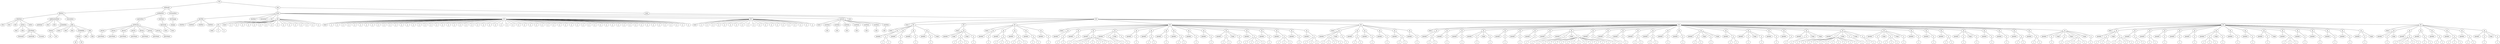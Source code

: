 graph Tree {
	"t0" [label = "TEI"];
	"t1" [label = "teiHeader"];
	"t2" [label = "fileDesc"];
	"t3" [label = "titleStmt"];
	"t4" [label = "title"];
	"t5" [label = "title"];
	"t6" [label = "title"];
	"t7" [label = "author"];
	"t8" [label = "idno"];
	"t9" [label = "idno"];
	"t10" [label = "persName"];
	"t11" [label = "forename"];
	"t12" [label = "nameLink"];
	"t13" [label = "surname"];
	"t14" [label = "editor"];
	"t15" [label = "publicationStmt"];
	"t16" [label = "publisher"];
	"t17" [label = "idno"];
	"t18" [label = "idno"];
	"t19" [label = "availability"];
	"t20" [label = "licence"];
	"t21" [label = "ab"];
	"t22" [label = "ref"];
	"t23" [label = "sourceDesc"];
	"t24" [label = "bibl"];
	"t25" [label = "name"];
	"t26" [label = "idno"];
	"t27" [label = "idno"];
	"t28" [label = "availability"];
	"t29" [label = "licence"];
	"t30" [label = "ab"];
	"t31" [label = "ref"];
	"t32" [label = "bibl"];
	"t33" [label = "date"];
	"t34" [label = "idno"];
	"t35" [label = "profileDesc"];
	"t36" [label = "particDesc"];
	"t37" [label = "listPerson"];
	"t38" [label = "person"];
	"t39" [label = "persName"];
	"t40" [label = "person"];
	"t41" [label = "persName"];
	"t42" [label = "person"];
	"t43" [label = "persName"];
	"t44" [label = "person"];
	"t45" [label = "persName"];
	"t46" [label = "person"];
	"t47" [label = "persName"];
	"t48" [label = "person"];
	"t49" [label = "persName"];
	"t50" [label = "person"];
	"t51" [label = "persName"];
	"t52" [label = "textClass"];
	"t53" [label = "keywords"];
	"t54" [label = "term"];
	"t55" [label = "term"];
	"t56" [label = "revisionDesc"];
	"t57" [label = "listChange"];
	"t58" [label = "change"];
	"t59" [label = "text"];
	"t60" [label = "front"];
	"t61" [label = "docTitle"];
	"t62" [label = "titlePart"];
	"t63" [label = "titlePart"];
	"t64" [label = "titlePart"];
	"t65" [label = "titlePart"];
	"t66" [label = "docDate"];
	"t67" [label = "docAuthor"];
	"t68" [label = "div"];
	"t69" [label = "div"];
	"t70" [label = "head"];
	"t71" [label = "p"];
	"t72" [label = "p"];
	"t73" [label = "div"];
	"t74" [label = "head"];
	"t75" [label = "p"];
	"t76" [label = "p"];
	"t77" [label = "p"];
	"t78" [label = "p"];
	"t79" [label = "p"];
	"t80" [label = "p"];
	"t81" [label = "p"];
	"t82" [label = "p"];
	"t83" [label = "p"];
	"t84" [label = "p"];
	"t85" [label = "p"];
	"t86" [label = "p"];
	"t87" [label = "p"];
	"t88" [label = "p"];
	"t89" [label = "p"];
	"t90" [label = "p"];
	"t91" [label = "div"];
	"t92" [label = "head"];
	"t93" [label = "p"];
	"t94" [label = "p"];
	"t95" [label = "p"];
	"t96" [label = "p"];
	"t97" [label = "p"];
	"t98" [label = "p"];
	"t99" [label = "p"];
	"t100" [label = "p"];
	"t101" [label = "p"];
	"t102" [label = "p"];
	"t103" [label = "p"];
	"t104" [label = "p"];
	"t105" [label = "p"];
	"t106" [label = "p"];
	"t107" [label = "p"];
	"t108" [label = "p"];
	"t109" [label = "p"];
	"t110" [label = "p"];
	"t111" [label = "p"];
	"t112" [label = "p"];
	"t113" [label = "p"];
	"t114" [label = "p"];
	"t115" [label = "p"];
	"t116" [label = "p"];
	"t117" [label = "p"];
	"t118" [label = "p"];
	"t119" [label = "p"];
	"t120" [label = "p"];
	"t121" [label = "p"];
	"t122" [label = "p"];
	"t123" [label = "p"];
	"t124" [label = "p"];
	"t125" [label = "p"];
	"t126" [label = "p"];
	"t127" [label = "p"];
	"t128" [label = "p"];
	"t129" [label = "p"];
	"t130" [label = "p"];
	"t131" [label = "p"];
	"t132" [label = "p"];
	"t133" [label = "p"];
	"t134" [label = "p"];
	"t135" [label = "p"];
	"t136" [label = "p"];
	"t137" [label = "p"];
	"t138" [label = "p"];
	"t139" [label = "p"];
	"t140" [label = "p"];
	"t141" [label = "p"];
	"t142" [label = "p"];
	"t143" [label = "p"];
	"t144" [label = "p"];
	"t145" [label = "p"];
	"t146" [label = "p"];
	"t147" [label = "p"];
	"t148" [label = "p"];
	"t149" [label = "p"];
	"t150" [label = "p"];
	"t151" [label = "p"];
	"t152" [label = "p"];
	"t153" [label = "p"];
	"t154" [label = "p"];
	"t155" [label = "div"];
	"t156" [label = "head"];
	"t157" [label = "p"];
	"t158" [label = "p"];
	"t159" [label = "p"];
	"t160" [label = "p"];
	"t161" [label = "p"];
	"t162" [label = "p"];
	"t163" [label = "p"];
	"t164" [label = "p"];
	"t165" [label = "p"];
	"t166" [label = "p"];
	"t167" [label = "p"];
	"t168" [label = "p"];
	"t169" [label = "p"];
	"t170" [label = "p"];
	"t171" [label = "p"];
	"t172" [label = "p"];
	"t173" [label = "p"];
	"t174" [label = "p"];
	"t175" [label = "p"];
	"t176" [label = "p"];
	"t177" [label = "castList"];
	"t178" [label = "head"];
	"t179" [label = "castItem"];
	"t180" [label = "role"];
	"t181" [label = "castItem"];
	"t182" [label = "role"];
	"t183" [label = "castItem"];
	"t184" [label = "role"];
	"t185" [label = "castItem"];
	"t186" [label = "role"];
	"t187" [label = "castItem"];
	"t188" [label = "role"];
	"t189" [label = "castItem"];
	"t190" [label = "role"];
	"t191" [label = "castItem"];
	"t192" [label = "role"];
	"t193" [label = "note"];
	"t194" [label = "body"];
	"t195" [label = "div"];
	"t196" [label = "head"];
	"t197" [label = "div"];
	"t198" [label = "head"];
	"t199" [label = "sp"];
	"t200" [label = "speaker"];
	"t201" [label = "p"];
	"t202" [label = "s"];
	"t203" [label = "s"];
	"t204" [label = "sp"];
	"t205" [label = "speaker"];
	"t206" [label = "p"];
	"t207" [label = "s"];
	"t208" [label = "sp"];
	"t209" [label = "speaker"];
	"t210" [label = "p"];
	"t211" [label = "s"];
	"t212" [label = "sp"];
	"t213" [label = "speaker"];
	"t214" [label = "p"];
	"t215" [label = "s"];
	"t216" [label = "stage"];
	"t217" [label = "div"];
	"t218" [label = "head"];
	"t219" [label = "sp"];
	"t220" [label = "speaker"];
	"t221" [label = "stage"];
	"t222" [label = "p"];
	"t223" [label = "s"];
	"t224" [label = "s"];
	"t225" [label = "s"];
	"t226" [label = "stage"];
	"t227" [label = "p"];
	"t228" [label = "s"];
	"t229" [label = "div"];
	"t230" [label = "head"];
	"t231" [label = "sp"];
	"t232" [label = "speaker"];
	"t233" [label = "p"];
	"t234" [label = "s"];
	"t235" [label = "sp"];
	"t236" [label = "speaker"];
	"t237" [label = "p"];
	"t238" [label = "s"];
	"t239" [label = "s"];
	"t240" [label = "s"];
	"t241" [label = "sp"];
	"t242" [label = "speaker"];
	"t243" [label = "p"];
	"t244" [label = "s"];
	"t245" [label = "s"];
	"t246" [label = "s"];
	"t247" [label = "sp"];
	"t248" [label = "speaker"];
	"t249" [label = "p"];
	"t250" [label = "s"];
	"t251" [label = "s"];
	"t252" [label = "sp"];
	"t253" [label = "speaker"];
	"t254" [label = "p"];
	"t255" [label = "s"];
	"t256" [label = "div"];
	"t257" [label = "head"];
	"t258" [label = "sp"];
	"t259" [label = "speaker"];
	"t260" [label = "p"];
	"t261" [label = "s"];
	"t262" [label = "s"];
	"t263" [label = "sp"];
	"t264" [label = "speaker"];
	"t265" [label = "p"];
	"t266" [label = "s"];
	"t267" [label = "sp"];
	"t268" [label = "speaker"];
	"t269" [label = "p"];
	"t270" [label = "s"];
	"t271" [label = "s"];
	"t272" [label = "s"];
	"t273" [label = "s"];
	"t274" [label = "s"];
	"t275" [label = "s"];
	"t276" [label = "s"];
	"t277" [label = "sp"];
	"t278" [label = "speaker"];
	"t279" [label = "p"];
	"t280" [label = "s"];
	"t281" [label = "s"];
	"t282" [label = "stage"];
	"t283" [label = "p"];
	"t284" [label = "s"];
	"t285" [label = "sp"];
	"t286" [label = "speaker"];
	"t287" [label = "p"];
	"t288" [label = "s"];
	"t289" [label = "sp"];
	"t290" [label = "speaker"];
	"t291" [label = "p"];
	"t292" [label = "s"];
	"t293" [label = "s"];
	"t294" [label = "sp"];
	"t295" [label = "speaker"];
	"t296" [label = "p"];
	"t297" [label = "s"];
	"t298" [label = "sp"];
	"t299" [label = "speaker"];
	"t300" [label = "p"];
	"t301" [label = "s"];
	"t302" [label = "s"];
	"t303" [label = "sp"];
	"t304" [label = "speaker"];
	"t305" [label = "p"];
	"t306" [label = "s"];
	"t307" [label = "sp"];
	"t308" [label = "speaker"];
	"t309" [label = "p"];
	"t310" [label = "s"];
	"t311" [label = "sp"];
	"t312" [label = "speaker"];
	"t313" [label = "p"];
	"t314" [label = "s"];
	"t315" [label = "s"];
	"t316" [label = "stage"];
	"t317" [label = "p"];
	"t318" [label = "s"];
	"t319" [label = "sp"];
	"t320" [label = "speaker"];
	"t321" [label = "p"];
	"t322" [label = "s"];
	"t323" [label = "s"];
	"t324" [label = "s"];
	"t325" [label = "s"];
	"t326" [label = "sp"];
	"t327" [label = "speaker"];
	"t328" [label = "p"];
	"t329" [label = "s"];
	"t330" [label = "sp"];
	"t331" [label = "speaker"];
	"t332" [label = "p"];
	"t333" [label = "s"];
	"t334" [label = "s"];
	"t335" [label = "s"];
	"t336" [label = "sp"];
	"t337" [label = "speaker"];
	"t338" [label = "p"];
	"t339" [label = "s"];
	"t340" [label = "sp"];
	"t341" [label = "speaker"];
	"t342" [label = "p"];
	"t343" [label = "s"];
	"t344" [label = "s"];
	"t345" [label = "s"];
	"t346" [label = "div"];
	"t347" [label = "head"];
	"t348" [label = "sp"];
	"t349" [label = "speaker"];
	"t350" [label = "p"];
	"t351" [label = "s"];
	"t352" [label = "s"];
	"t353" [label = "s"];
	"t354" [label = "s"];
	"t355" [label = "stage"];
	"t356" [label = "p"];
	"t357" [label = "s"];
	"t358" [label = "sp"];
	"t359" [label = "speaker"];
	"t360" [label = "p"];
	"t361" [label = "s"];
	"t362" [label = "s"];
	"t363" [label = "sp"];
	"t364" [label = "speaker"];
	"t365" [label = "p"];
	"t366" [label = "s"];
	"t367" [label = "sp"];
	"t368" [label = "speaker"];
	"t369" [label = "p"];
	"t370" [label = "s"];
	"t371" [label = "sp"];
	"t372" [label = "speaker"];
	"t373" [label = "p"];
	"t374" [label = "s"];
	"t375" [label = "s"];
	"t376" [label = "sp"];
	"t377" [label = "speaker"];
	"t378" [label = "p"];
	"t379" [label = "s"];
	"t380" [label = "div"];
	"t381" [label = "head"];
	"t382" [label = "sp"];
	"t383" [label = "speaker"];
	"t384" [label = "p"];
	"t385" [label = "s"];
	"t386" [label = "s"];
	"t387" [label = "sp"];
	"t388" [label = "speaker"];
	"t389" [label = "p"];
	"t390" [label = "s"];
	"t391" [label = "sp"];
	"t392" [label = "speaker"];
	"t393" [label = "p"];
	"t394" [label = "s"];
	"t395" [label = "sp"];
	"t396" [label = "speaker"];
	"t397" [label = "p"];
	"t398" [label = "s"];
	"t399" [label = "stage"];
	"t400" [label = "p"];
	"t401" [label = "s"];
	"t402" [label = "sp"];
	"t403" [label = "speaker"];
	"t404" [label = "p"];
	"t405" [label = "s"];
	"t406" [label = "sp"];
	"t407" [label = "speaker"];
	"t408" [label = "p"];
	"t409" [label = "s"];
	"t410" [label = "sp"];
	"t411" [label = "speaker"];
	"t412" [label = "p"];
	"t413" [label = "s"];
	"t414" [label = "sp"];
	"t415" [label = "speaker"];
	"t416" [label = "p"];
	"t417" [label = "s"];
	"t418" [label = "sp"];
	"t419" [label = "speaker"];
	"t420" [label = "p"];
	"t421" [label = "s"];
	"t422" [label = "stage"];
	"t423" [label = "p"];
	"t424" [label = "s"];
	"t425" [label = "s"];
	"t426" [label = "s"];
	"t427" [label = "s"];
	"t428" [label = "s"];
	"t429" [label = "s"];
	"t430" [label = "s"];
	"t431" [label = "s"];
	"t432" [label = "s"];
	"t433" [label = "s"];
	"t434" [label = "s"];
	"t435" [label = "s"];
	"t436" [label = "sp"];
	"t437" [label = "speaker"];
	"t438" [label = "p"];
	"t439" [label = "s"];
	"t440" [label = "sp"];
	"t441" [label = "speaker"];
	"t442" [label = "p"];
	"t443" [label = "s"];
	"t444" [label = "sp"];
	"t445" [label = "speaker"];
	"t446" [label = "p"];
	"t447" [label = "s"];
	"t448" [label = "sp"];
	"t449" [label = "speaker"];
	"t450" [label = "p"];
	"t451" [label = "s"];
	"t452" [label = "s"];
	"t453" [label = "sp"];
	"t454" [label = "speaker"];
	"t455" [label = "p"];
	"t456" [label = "s"];
	"t457" [label = "s"];
	"t458" [label = "sp"];
	"t459" [label = "speaker"];
	"t460" [label = "p"];
	"t461" [label = "s"];
	"t462" [label = "sp"];
	"t463" [label = "speaker"];
	"t464" [label = "p"];
	"t465" [label = "s"];
	"t466" [label = "sp"];
	"t467" [label = "speaker"];
	"t468" [label = "p"];
	"t469" [label = "s"];
	"t470" [label = "s"];
	"t471" [label = "stage"];
	"t472" [label = "p"];
	"t473" [label = "s"];
	"t474" [label = "stage"];
	"t475" [label = "sp"];
	"t476" [label = "speaker"];
	"t477" [label = "p"];
	"t478" [label = "s"];
	"t479" [label = "s"];
	"t480" [label = "sp"];
	"t481" [label = "speaker"];
	"t482" [label = "p"];
	"t483" [label = "s"];
	"t484" [label = "stage"];
	"t485" [label = "p"];
	"t486" [label = "s"];
	"t487" [label = "sp"];
	"t488" [label = "speaker"];
	"t489" [label = "p"];
	"t490" [label = "s"];
	"t491" [label = "sp"];
	"t492" [label = "speaker"];
	"t493" [label = "p"];
	"t494" [label = "s"];
	"t495" [label = "sp"];
	"t496" [label = "speaker"];
	"t497" [label = "p"];
	"t498" [label = "s"];
	"t499" [label = "stage"];
	"t500" [label = "stage"];
	"t501" [label = "sp"];
	"t502" [label = "speaker"];
	"t503" [label = "p"];
	"t504" [label = "s"];
	"t505" [label = "s"];
	"t506" [label = "s"];
	"t507" [label = "s"];
	"t508" [label = "s"];
	"t509" [label = "s"];
	"t510" [label = "s"];
	"t511" [label = "s"];
	"t512" [label = "s"];
	"t513" [label = "s"];
	"t514" [label = "s"];
	"t515" [label = "stage"];
	"t516" [label = "p"];
	"t517" [label = "s"];
	"t518" [label = "stage"];
	"t519" [label = "p"];
	"t520" [label = "s"];
	"t521" [label = "s"];
	"t522" [label = "sp"];
	"t523" [label = "speaker"];
	"t524" [label = "p"];
	"t525" [label = "s"];
	"t526" [label = "stage"];
	"t527" [label = "p"];
	"t528" [label = "s"];
	"t529" [label = "s"];
	"t530" [label = "s"];
	"t531" [label = "stage"];
	"t532" [label = "p"];
	"t533" [label = "s"];
	"t534" [label = "sp"];
	"t535" [label = "speaker"];
	"t536" [label = "p"];
	"t537" [label = "s"];
	"t538" [label = "sp"];
	"t539" [label = "speaker"];
	"t540" [label = "p"];
	"t541" [label = "s"];
	"t542" [label = "sp"];
	"t543" [label = "speaker"];
	"t544" [label = "p"];
	"t545" [label = "s"];
	"t546" [label = "s"];
	"t547" [label = "sp"];
	"t548" [label = "speaker"];
	"t549" [label = "p"];
	"t550" [label = "s"];
	"t551" [label = "stage"];
	"t552" [label = "p"];
	"t553" [label = "s"];
	"t554" [label = "sp"];
	"t555" [label = "speaker"];
	"t556" [label = "p"];
	"t557" [label = "s"];
	"t558" [label = "sp"];
	"t559" [label = "speaker"];
	"t560" [label = "p"];
	"t561" [label = "s"];
	"t562" [label = "sp"];
	"t563" [label = "speaker"];
	"t564" [label = "p"];
	"t565" [label = "s"];
	"t566" [label = "s"];
	"t567" [label = "sp"];
	"t568" [label = "speaker"];
	"t569" [label = "p"];
	"t570" [label = "s"];
	"t571" [label = "s"];
	"t572" [label = "sp"];
	"t573" [label = "speaker"];
	"t574" [label = "p"];
	"t575" [label = "s"];
	"t576" [label = "stage"];
	"t577" [label = "p"];
	"t578" [label = "s"];
	"t579" [label = "stage"];
	"t580" [label = "p"];
	"t581" [label = "s"];
	"t582" [label = "s"];
	"t583" [label = "s"];
	"t584" [label = "s"];
	"t585" [label = "stage"];
	"t586" [label = "p"];
	"t587" [label = "s"];
	"t588" [label = "div"];
	"t589" [label = "head"];
	"t590" [label = "sp"];
	"t591" [label = "speaker"];
	"t592" [label = "p"];
	"t593" [label = "s"];
	"t594" [label = "s"];
	"t595" [label = "s"];
	"t596" [label = "stage"];
	"t597" [label = "p"];
	"t598" [label = "s"];
	"t599" [label = "s"];
	"t600" [label = "s"];
	"t601" [label = "s"];
	"t602" [label = "sp"];
	"t603" [label = "speaker"];
	"t604" [label = "p"];
	"t605" [label = "s"];
	"t606" [label = "s"];
	"t607" [label = "sp"];
	"t608" [label = "speaker"];
	"t609" [label = "p"];
	"t610" [label = "s"];
	"t611" [label = "s"];
	"t612" [label = "sp"];
	"t613" [label = "speaker"];
	"t614" [label = "p"];
	"t615" [label = "s"];
	"t616" [label = "sp"];
	"t617" [label = "speaker"];
	"t618" [label = "p"];
	"t619" [label = "s"];
	"t620" [label = "sp"];
	"t621" [label = "speaker"];
	"t622" [label = "p"];
	"t623" [label = "s"];
	"t624" [label = "sp"];
	"t625" [label = "speaker"];
	"t626" [label = "p"];
	"t627" [label = "s"];
	"t628" [label = "s"];
	"t629" [label = "s"];
	"t630" [label = "stage"];
	"t631" [label = "p"];
	"t632" [label = "s"];
	"t633" [label = "sp"];
	"t634" [label = "speaker"];
	"t635" [label = "p"];
	"t636" [label = "s"];
	"t637" [label = "sp"];
	"t638" [label = "speaker"];
	"t639" [label = "p"];
	"t640" [label = "s"];
	"t641" [label = "sp"];
	"t642" [label = "speaker"];
	"t643" [label = "p"];
	"t644" [label = "s"];
	"t645" [label = "stage"];
	"t646" [label = "sp"];
	"t647" [label = "speaker"];
	"t648" [label = "p"];
	"t649" [label = "s"];
	"t650" [label = "s"];
	"t651" [label = "s"];
	"t652" [label = "sp"];
	"t653" [label = "speaker"];
	"t654" [label = "p"];
	"t655" [label = "s"];
	"t656" [label = "sp"];
	"t657" [label = "speaker"];
	"t658" [label = "p"];
	"t659" [label = "s"];
	"t660" [label = "sp"];
	"t661" [label = "speaker"];
	"t662" [label = "p"];
	"t663" [label = "s"];
	"t664" [label = "sp"];
	"t665" [label = "speaker"];
	"t666" [label = "p"];
	"t667" [label = "s"];
	"t668" [label = "sp"];
	"t669" [label = "speaker"];
	"t670" [label = "p"];
	"t671" [label = "s"];
	"t672" [label = "stage"];
	"t673" [label = "div"];
	"t674" [label = "head"];
	"t675" [label = "sp"];
	"t676" [label = "speaker"];
	"t677" [label = "p"];
	"t678" [label = "s"];
	"t679" [label = "stage"];
	"t680" [label = "sp"];
	"t681" [label = "speaker"];
	"t682" [label = "p"];
	"t683" [label = "s"];
	"t684" [label = "s"];
	"t685" [label = "s"];
	"t686" [label = "s"];
	"t687" [label = "s"];
	"t688" [label = "sp"];
	"t689" [label = "speaker"];
	"t690" [label = "p"];
	"t691" [label = "s"];
	"t692" [label = "s"];
	"t693" [label = "sp"];
	"t694" [label = "speaker"];
	"t695" [label = "p"];
	"t696" [label = "s"];
	"t697" [label = "s"];
	"t698" [label = "sp"];
	"t699" [label = "speaker"];
	"t700" [label = "p"];
	"t701" [label = "s"];
	"t702" [label = "s"];
	"t703" [label = "s"];
	"t704" [label = "sp"];
	"t705" [label = "speaker"];
	"t706" [label = "p"];
	"t707" [label = "s"];
	"t708" [label = "s"];
	"t709" [label = "sp"];
	"t710" [label = "speaker"];
	"t711" [label = "p"];
	"t712" [label = "s"];
	"t713" [label = "stage"];
	"t714" [label = "p"];
	"t715" [label = "s"];
	"t0" -- "t1";
	"t1" -- "t2";
	"t2" -- "t3";
	"t3" -- "t4";
	"t3" -- "t5";
	"t3" -- "t6";
	"t3" -- "t7";
	"t7" -- "t8";
	"t7" -- "t9";
	"t7" -- "t10";
	"t10" -- "t11";
	"t10" -- "t12";
	"t10" -- "t13";
	"t3" -- "t14";
	"t2" -- "t15";
	"t15" -- "t16";
	"t15" -- "t17";
	"t15" -- "t18";
	"t15" -- "t19";
	"t19" -- "t20";
	"t20" -- "t21";
	"t20" -- "t22";
	"t2" -- "t23";
	"t23" -- "t24";
	"t24" -- "t25";
	"t24" -- "t26";
	"t24" -- "t27";
	"t24" -- "t28";
	"t28" -- "t29";
	"t29" -- "t30";
	"t29" -- "t31";
	"t24" -- "t32";
	"t32" -- "t33";
	"t32" -- "t34";
	"t1" -- "t35";
	"t35" -- "t36";
	"t36" -- "t37";
	"t37" -- "t38";
	"t38" -- "t39";
	"t37" -- "t40";
	"t40" -- "t41";
	"t37" -- "t42";
	"t42" -- "t43";
	"t37" -- "t44";
	"t44" -- "t45";
	"t37" -- "t46";
	"t46" -- "t47";
	"t37" -- "t48";
	"t48" -- "t49";
	"t37" -- "t50";
	"t50" -- "t51";
	"t35" -- "t52";
	"t52" -- "t53";
	"t53" -- "t54";
	"t53" -- "t55";
	"t1" -- "t56";
	"t56" -- "t57";
	"t57" -- "t58";
	"t0" -- "t59";
	"t59" -- "t60";
	"t60" -- "t61";
	"t61" -- "t62";
	"t61" -- "t63";
	"t61" -- "t64";
	"t61" -- "t65";
	"t60" -- "t66";
	"t60" -- "t67";
	"t60" -- "t68";
	"t68" -- "t69";
	"t69" -- "t70";
	"t69" -- "t71";
	"t69" -- "t72";
	"t60" -- "t73";
	"t73" -- "t74";
	"t73" -- "t75";
	"t73" -- "t76";
	"t73" -- "t77";
	"t73" -- "t78";
	"t73" -- "t79";
	"t73" -- "t80";
	"t73" -- "t81";
	"t73" -- "t82";
	"t73" -- "t83";
	"t73" -- "t84";
	"t73" -- "t85";
	"t73" -- "t86";
	"t73" -- "t87";
	"t73" -- "t88";
	"t73" -- "t89";
	"t73" -- "t90";
	"t60" -- "t91";
	"t91" -- "t92";
	"t91" -- "t93";
	"t91" -- "t94";
	"t91" -- "t95";
	"t91" -- "t96";
	"t91" -- "t97";
	"t91" -- "t98";
	"t91" -- "t99";
	"t91" -- "t100";
	"t91" -- "t101";
	"t91" -- "t102";
	"t91" -- "t103";
	"t91" -- "t104";
	"t91" -- "t105";
	"t91" -- "t106";
	"t91" -- "t107";
	"t91" -- "t108";
	"t91" -- "t109";
	"t91" -- "t110";
	"t91" -- "t111";
	"t91" -- "t112";
	"t91" -- "t113";
	"t91" -- "t114";
	"t91" -- "t115";
	"t91" -- "t116";
	"t91" -- "t117";
	"t91" -- "t118";
	"t91" -- "t119";
	"t91" -- "t120";
	"t91" -- "t121";
	"t91" -- "t122";
	"t91" -- "t123";
	"t91" -- "t124";
	"t91" -- "t125";
	"t91" -- "t126";
	"t91" -- "t127";
	"t91" -- "t128";
	"t91" -- "t129";
	"t91" -- "t130";
	"t91" -- "t131";
	"t91" -- "t132";
	"t91" -- "t133";
	"t91" -- "t134";
	"t91" -- "t135";
	"t91" -- "t136";
	"t91" -- "t137";
	"t91" -- "t138";
	"t91" -- "t139";
	"t91" -- "t140";
	"t91" -- "t141";
	"t91" -- "t142";
	"t91" -- "t143";
	"t91" -- "t144";
	"t91" -- "t145";
	"t91" -- "t146";
	"t91" -- "t147";
	"t91" -- "t148";
	"t91" -- "t149";
	"t91" -- "t150";
	"t91" -- "t151";
	"t91" -- "t152";
	"t91" -- "t153";
	"t91" -- "t154";
	"t60" -- "t155";
	"t155" -- "t156";
	"t155" -- "t157";
	"t155" -- "t158";
	"t155" -- "t159";
	"t155" -- "t160";
	"t155" -- "t161";
	"t155" -- "t162";
	"t155" -- "t163";
	"t155" -- "t164";
	"t155" -- "t165";
	"t155" -- "t166";
	"t155" -- "t167";
	"t155" -- "t168";
	"t155" -- "t169";
	"t155" -- "t170";
	"t155" -- "t171";
	"t155" -- "t172";
	"t155" -- "t173";
	"t155" -- "t174";
	"t155" -- "t175";
	"t155" -- "t176";
	"t60" -- "t177";
	"t177" -- "t178";
	"t177" -- "t179";
	"t179" -- "t180";
	"t177" -- "t181";
	"t181" -- "t182";
	"t177" -- "t183";
	"t183" -- "t184";
	"t177" -- "t185";
	"t185" -- "t186";
	"t177" -- "t187";
	"t187" -- "t188";
	"t177" -- "t189";
	"t189" -- "t190";
	"t177" -- "t191";
	"t191" -- "t192";
	"t60" -- "t193";
	"t59" -- "t194";
	"t194" -- "t195";
	"t195" -- "t196";
	"t195" -- "t197";
	"t197" -- "t198";
	"t197" -- "t199";
	"t199" -- "t200";
	"t199" -- "t201";
	"t201" -- "t202";
	"t201" -- "t203";
	"t197" -- "t204";
	"t204" -- "t205";
	"t204" -- "t206";
	"t206" -- "t207";
	"t197" -- "t208";
	"t208" -- "t209";
	"t208" -- "t210";
	"t210" -- "t211";
	"t197" -- "t212";
	"t212" -- "t213";
	"t212" -- "t214";
	"t214" -- "t215";
	"t212" -- "t216";
	"t195" -- "t217";
	"t217" -- "t218";
	"t217" -- "t219";
	"t219" -- "t220";
	"t219" -- "t221";
	"t219" -- "t222";
	"t222" -- "t223";
	"t222" -- "t224";
	"t222" -- "t225";
	"t219" -- "t226";
	"t219" -- "t227";
	"t227" -- "t228";
	"t195" -- "t229";
	"t229" -- "t230";
	"t229" -- "t231";
	"t231" -- "t232";
	"t231" -- "t233";
	"t233" -- "t234";
	"t229" -- "t235";
	"t235" -- "t236";
	"t235" -- "t237";
	"t237" -- "t238";
	"t237" -- "t239";
	"t237" -- "t240";
	"t229" -- "t241";
	"t241" -- "t242";
	"t241" -- "t243";
	"t243" -- "t244";
	"t243" -- "t245";
	"t243" -- "t246";
	"t229" -- "t247";
	"t247" -- "t248";
	"t247" -- "t249";
	"t249" -- "t250";
	"t249" -- "t251";
	"t229" -- "t252";
	"t252" -- "t253";
	"t252" -- "t254";
	"t254" -- "t255";
	"t195" -- "t256";
	"t256" -- "t257";
	"t256" -- "t258";
	"t258" -- "t259";
	"t258" -- "t260";
	"t260" -- "t261";
	"t260" -- "t262";
	"t256" -- "t263";
	"t263" -- "t264";
	"t263" -- "t265";
	"t265" -- "t266";
	"t256" -- "t267";
	"t267" -- "t268";
	"t267" -- "t269";
	"t269" -- "t270";
	"t269" -- "t271";
	"t269" -- "t272";
	"t269" -- "t273";
	"t269" -- "t274";
	"t269" -- "t275";
	"t269" -- "t276";
	"t256" -- "t277";
	"t277" -- "t278";
	"t277" -- "t279";
	"t279" -- "t280";
	"t279" -- "t281";
	"t277" -- "t282";
	"t277" -- "t283";
	"t283" -- "t284";
	"t256" -- "t285";
	"t285" -- "t286";
	"t285" -- "t287";
	"t287" -- "t288";
	"t256" -- "t289";
	"t289" -- "t290";
	"t289" -- "t291";
	"t291" -- "t292";
	"t291" -- "t293";
	"t256" -- "t294";
	"t294" -- "t295";
	"t294" -- "t296";
	"t296" -- "t297";
	"t256" -- "t298";
	"t298" -- "t299";
	"t298" -- "t300";
	"t300" -- "t301";
	"t300" -- "t302";
	"t256" -- "t303";
	"t303" -- "t304";
	"t303" -- "t305";
	"t305" -- "t306";
	"t256" -- "t307";
	"t307" -- "t308";
	"t307" -- "t309";
	"t309" -- "t310";
	"t256" -- "t311";
	"t311" -- "t312";
	"t311" -- "t313";
	"t313" -- "t314";
	"t313" -- "t315";
	"t311" -- "t316";
	"t311" -- "t317";
	"t317" -- "t318";
	"t256" -- "t319";
	"t319" -- "t320";
	"t319" -- "t321";
	"t321" -- "t322";
	"t321" -- "t323";
	"t321" -- "t324";
	"t321" -- "t325";
	"t256" -- "t326";
	"t326" -- "t327";
	"t326" -- "t328";
	"t328" -- "t329";
	"t256" -- "t330";
	"t330" -- "t331";
	"t330" -- "t332";
	"t332" -- "t333";
	"t332" -- "t334";
	"t332" -- "t335";
	"t256" -- "t336";
	"t336" -- "t337";
	"t336" -- "t338";
	"t338" -- "t339";
	"t256" -- "t340";
	"t340" -- "t341";
	"t340" -- "t342";
	"t342" -- "t343";
	"t342" -- "t344";
	"t342" -- "t345";
	"t195" -- "t346";
	"t346" -- "t347";
	"t346" -- "t348";
	"t348" -- "t349";
	"t348" -- "t350";
	"t350" -- "t351";
	"t350" -- "t352";
	"t350" -- "t353";
	"t350" -- "t354";
	"t348" -- "t355";
	"t348" -- "t356";
	"t356" -- "t357";
	"t346" -- "t358";
	"t358" -- "t359";
	"t358" -- "t360";
	"t360" -- "t361";
	"t360" -- "t362";
	"t346" -- "t363";
	"t363" -- "t364";
	"t363" -- "t365";
	"t365" -- "t366";
	"t346" -- "t367";
	"t367" -- "t368";
	"t367" -- "t369";
	"t369" -- "t370";
	"t346" -- "t371";
	"t371" -- "t372";
	"t371" -- "t373";
	"t373" -- "t374";
	"t373" -- "t375";
	"t346" -- "t376";
	"t376" -- "t377";
	"t376" -- "t378";
	"t378" -- "t379";
	"t195" -- "t380";
	"t380" -- "t381";
	"t380" -- "t382";
	"t382" -- "t383";
	"t382" -- "t384";
	"t384" -- "t385";
	"t384" -- "t386";
	"t380" -- "t387";
	"t387" -- "t388";
	"t387" -- "t389";
	"t389" -- "t390";
	"t380" -- "t391";
	"t391" -- "t392";
	"t391" -- "t393";
	"t393" -- "t394";
	"t380" -- "t395";
	"t395" -- "t396";
	"t395" -- "t397";
	"t397" -- "t398";
	"t395" -- "t399";
	"t395" -- "t400";
	"t400" -- "t401";
	"t380" -- "t402";
	"t402" -- "t403";
	"t402" -- "t404";
	"t404" -- "t405";
	"t380" -- "t406";
	"t406" -- "t407";
	"t406" -- "t408";
	"t408" -- "t409";
	"t380" -- "t410";
	"t410" -- "t411";
	"t410" -- "t412";
	"t412" -- "t413";
	"t380" -- "t414";
	"t414" -- "t415";
	"t414" -- "t416";
	"t416" -- "t417";
	"t380" -- "t418";
	"t418" -- "t419";
	"t418" -- "t420";
	"t420" -- "t421";
	"t418" -- "t422";
	"t418" -- "t423";
	"t423" -- "t424";
	"t423" -- "t425";
	"t423" -- "t426";
	"t423" -- "t427";
	"t423" -- "t428";
	"t423" -- "t429";
	"t423" -- "t430";
	"t423" -- "t431";
	"t423" -- "t432";
	"t423" -- "t433";
	"t423" -- "t434";
	"t423" -- "t435";
	"t380" -- "t436";
	"t436" -- "t437";
	"t436" -- "t438";
	"t438" -- "t439";
	"t380" -- "t440";
	"t440" -- "t441";
	"t440" -- "t442";
	"t442" -- "t443";
	"t380" -- "t444";
	"t444" -- "t445";
	"t444" -- "t446";
	"t446" -- "t447";
	"t380" -- "t448";
	"t448" -- "t449";
	"t448" -- "t450";
	"t450" -- "t451";
	"t450" -- "t452";
	"t380" -- "t453";
	"t453" -- "t454";
	"t453" -- "t455";
	"t455" -- "t456";
	"t455" -- "t457";
	"t380" -- "t458";
	"t458" -- "t459";
	"t458" -- "t460";
	"t460" -- "t461";
	"t380" -- "t462";
	"t462" -- "t463";
	"t462" -- "t464";
	"t464" -- "t465";
	"t380" -- "t466";
	"t466" -- "t467";
	"t466" -- "t468";
	"t468" -- "t469";
	"t468" -- "t470";
	"t466" -- "t471";
	"t466" -- "t472";
	"t472" -- "t473";
	"t466" -- "t474";
	"t380" -- "t475";
	"t475" -- "t476";
	"t475" -- "t477";
	"t477" -- "t478";
	"t477" -- "t479";
	"t380" -- "t480";
	"t480" -- "t481";
	"t480" -- "t482";
	"t482" -- "t483";
	"t480" -- "t484";
	"t480" -- "t485";
	"t485" -- "t486";
	"t380" -- "t487";
	"t487" -- "t488";
	"t487" -- "t489";
	"t489" -- "t490";
	"t380" -- "t491";
	"t491" -- "t492";
	"t491" -- "t493";
	"t493" -- "t494";
	"t380" -- "t495";
	"t495" -- "t496";
	"t495" -- "t497";
	"t497" -- "t498";
	"t495" -- "t499";
	"t495" -- "t500";
	"t380" -- "t501";
	"t501" -- "t502";
	"t501" -- "t503";
	"t503" -- "t504";
	"t503" -- "t505";
	"t503" -- "t506";
	"t503" -- "t507";
	"t503" -- "t508";
	"t503" -- "t509";
	"t503" -- "t510";
	"t503" -- "t511";
	"t503" -- "t512";
	"t503" -- "t513";
	"t503" -- "t514";
	"t501" -- "t515";
	"t501" -- "t516";
	"t516" -- "t517";
	"t501" -- "t518";
	"t501" -- "t519";
	"t519" -- "t520";
	"t519" -- "t521";
	"t380" -- "t522";
	"t522" -- "t523";
	"t522" -- "t524";
	"t524" -- "t525";
	"t522" -- "t526";
	"t522" -- "t527";
	"t527" -- "t528";
	"t527" -- "t529";
	"t527" -- "t530";
	"t522" -- "t531";
	"t522" -- "t532";
	"t532" -- "t533";
	"t380" -- "t534";
	"t534" -- "t535";
	"t534" -- "t536";
	"t536" -- "t537";
	"t380" -- "t538";
	"t538" -- "t539";
	"t538" -- "t540";
	"t540" -- "t541";
	"t380" -- "t542";
	"t542" -- "t543";
	"t542" -- "t544";
	"t544" -- "t545";
	"t544" -- "t546";
	"t380" -- "t547";
	"t547" -- "t548";
	"t547" -- "t549";
	"t549" -- "t550";
	"t547" -- "t551";
	"t547" -- "t552";
	"t552" -- "t553";
	"t380" -- "t554";
	"t554" -- "t555";
	"t554" -- "t556";
	"t556" -- "t557";
	"t380" -- "t558";
	"t558" -- "t559";
	"t558" -- "t560";
	"t560" -- "t561";
	"t380" -- "t562";
	"t562" -- "t563";
	"t562" -- "t564";
	"t564" -- "t565";
	"t564" -- "t566";
	"t380" -- "t567";
	"t567" -- "t568";
	"t567" -- "t569";
	"t569" -- "t570";
	"t569" -- "t571";
	"t380" -- "t572";
	"t572" -- "t573";
	"t572" -- "t574";
	"t574" -- "t575";
	"t572" -- "t576";
	"t572" -- "t577";
	"t577" -- "t578";
	"t572" -- "t579";
	"t572" -- "t580";
	"t580" -- "t581";
	"t580" -- "t582";
	"t580" -- "t583";
	"t580" -- "t584";
	"t572" -- "t585";
	"t572" -- "t586";
	"t586" -- "t587";
	"t195" -- "t588";
	"t588" -- "t589";
	"t588" -- "t590";
	"t590" -- "t591";
	"t590" -- "t592";
	"t592" -- "t593";
	"t592" -- "t594";
	"t592" -- "t595";
	"t590" -- "t596";
	"t590" -- "t597";
	"t597" -- "t598";
	"t597" -- "t599";
	"t597" -- "t600";
	"t597" -- "t601";
	"t588" -- "t602";
	"t602" -- "t603";
	"t602" -- "t604";
	"t604" -- "t605";
	"t604" -- "t606";
	"t588" -- "t607";
	"t607" -- "t608";
	"t607" -- "t609";
	"t609" -- "t610";
	"t609" -- "t611";
	"t588" -- "t612";
	"t612" -- "t613";
	"t612" -- "t614";
	"t614" -- "t615";
	"t588" -- "t616";
	"t616" -- "t617";
	"t616" -- "t618";
	"t618" -- "t619";
	"t588" -- "t620";
	"t620" -- "t621";
	"t620" -- "t622";
	"t622" -- "t623";
	"t588" -- "t624";
	"t624" -- "t625";
	"t624" -- "t626";
	"t626" -- "t627";
	"t626" -- "t628";
	"t626" -- "t629";
	"t624" -- "t630";
	"t624" -- "t631";
	"t631" -- "t632";
	"t588" -- "t633";
	"t633" -- "t634";
	"t633" -- "t635";
	"t635" -- "t636";
	"t588" -- "t637";
	"t637" -- "t638";
	"t637" -- "t639";
	"t639" -- "t640";
	"t588" -- "t641";
	"t641" -- "t642";
	"t641" -- "t643";
	"t643" -- "t644";
	"t641" -- "t645";
	"t588" -- "t646";
	"t646" -- "t647";
	"t646" -- "t648";
	"t648" -- "t649";
	"t648" -- "t650";
	"t648" -- "t651";
	"t588" -- "t652";
	"t652" -- "t653";
	"t652" -- "t654";
	"t654" -- "t655";
	"t588" -- "t656";
	"t656" -- "t657";
	"t656" -- "t658";
	"t658" -- "t659";
	"t588" -- "t660";
	"t660" -- "t661";
	"t660" -- "t662";
	"t662" -- "t663";
	"t588" -- "t664";
	"t664" -- "t665";
	"t664" -- "t666";
	"t666" -- "t667";
	"t588" -- "t668";
	"t668" -- "t669";
	"t668" -- "t670";
	"t670" -- "t671";
	"t668" -- "t672";
	"t195" -- "t673";
	"t673" -- "t674";
	"t673" -- "t675";
	"t675" -- "t676";
	"t675" -- "t677";
	"t677" -- "t678";
	"t675" -- "t679";
	"t673" -- "t680";
	"t680" -- "t681";
	"t680" -- "t682";
	"t682" -- "t683";
	"t682" -- "t684";
	"t682" -- "t685";
	"t682" -- "t686";
	"t682" -- "t687";
	"t673" -- "t688";
	"t688" -- "t689";
	"t688" -- "t690";
	"t690" -- "t691";
	"t690" -- "t692";
	"t673" -- "t693";
	"t693" -- "t694";
	"t693" -- "t695";
	"t695" -- "t696";
	"t695" -- "t697";
	"t673" -- "t698";
	"t698" -- "t699";
	"t698" -- "t700";
	"t700" -- "t701";
	"t700" -- "t702";
	"t700" -- "t703";
	"t673" -- "t704";
	"t704" -- "t705";
	"t704" -- "t706";
	"t706" -- "t707";
	"t706" -- "t708";
	"t673" -- "t709";
	"t709" -- "t710";
	"t709" -- "t711";
	"t711" -- "t712";
	"t709" -- "t713";
	"t709" -- "t714";
	"t714" -- "t715";
}
